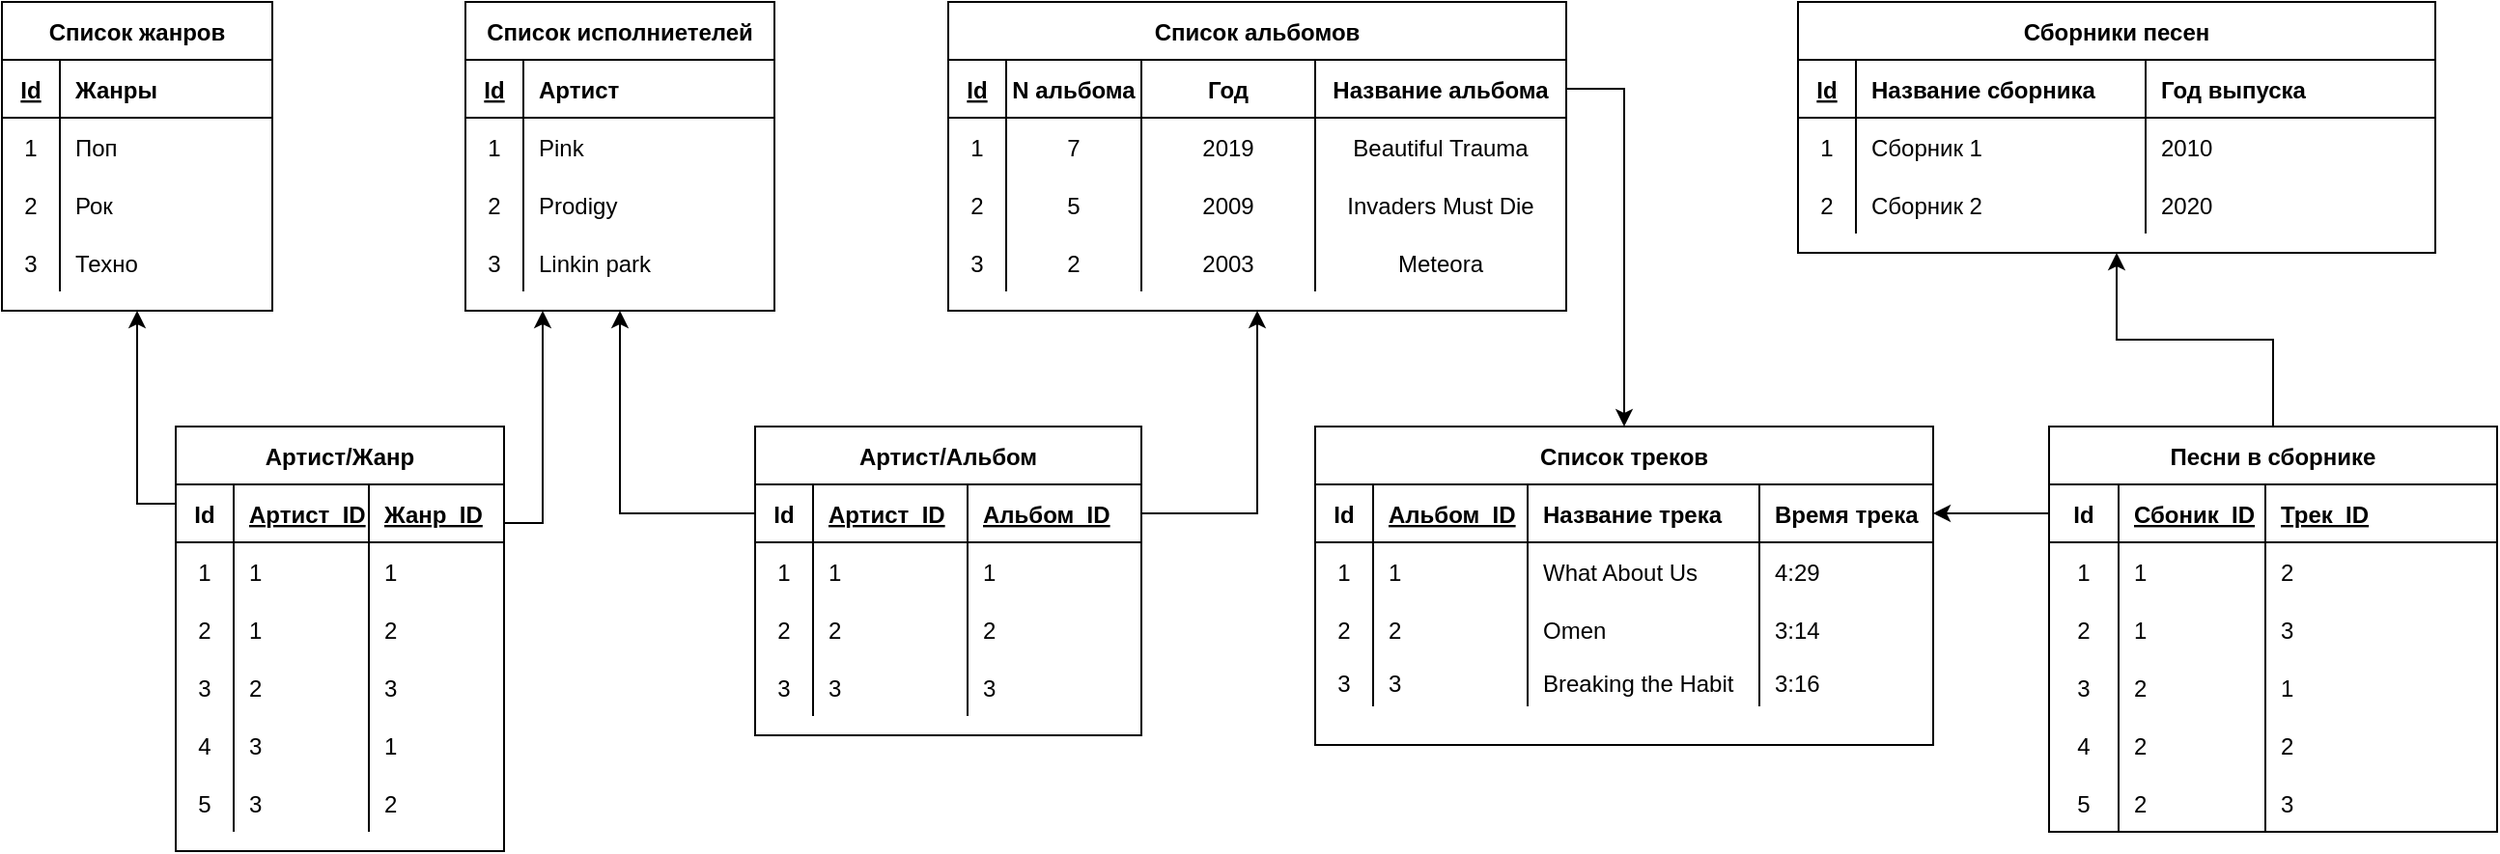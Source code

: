 <mxfile version="17.1.3" type="device"><diagram id="YyyaO67boWGrViR6FgFh" name="Page-1"><mxGraphModel dx="2249" dy="762" grid="1" gridSize="10" guides="1" tooltips="1" connect="1" arrows="1" fold="1" page="1" pageScale="1" pageWidth="827" pageHeight="1169" math="0" shadow="0"><root><mxCell id="0"/><mxCell id="1" parent="0"/><mxCell id="zmSJYrZClHFSIXrDVKil-2" value="Список исполниетелей" style="shape=table;startSize=30;container=1;collapsible=1;childLayout=tableLayout;fixedRows=1;rowLines=0;fontStyle=1;align=center;resizeLast=1;" parent="1" vertex="1"><mxGeometry x="-60" y="40" width="160" height="160" as="geometry"/></mxCell><mxCell id="zmSJYrZClHFSIXrDVKil-3" value="" style="shape=partialRectangle;collapsible=0;dropTarget=0;pointerEvents=0;fillColor=none;top=0;left=0;bottom=1;right=0;points=[[0,0.5],[1,0.5]];portConstraint=eastwest;" parent="zmSJYrZClHFSIXrDVKil-2" vertex="1"><mxGeometry y="30" width="160" height="30" as="geometry"/></mxCell><mxCell id="zmSJYrZClHFSIXrDVKil-4" value="Id" style="shape=partialRectangle;connectable=0;fillColor=none;top=0;left=0;bottom=0;right=0;fontStyle=5;overflow=hidden;" parent="zmSJYrZClHFSIXrDVKil-3" vertex="1"><mxGeometry width="30" height="30" as="geometry"><mxRectangle width="30" height="30" as="alternateBounds"/></mxGeometry></mxCell><mxCell id="zmSJYrZClHFSIXrDVKil-5" value="Артист" style="shape=partialRectangle;connectable=0;fillColor=none;top=0;left=0;bottom=0;right=0;align=left;spacingLeft=6;fontStyle=1;overflow=hidden;" parent="zmSJYrZClHFSIXrDVKil-3" vertex="1"><mxGeometry x="30" width="130" height="30" as="geometry"><mxRectangle width="130" height="30" as="alternateBounds"/></mxGeometry></mxCell><mxCell id="zmSJYrZClHFSIXrDVKil-6" value="" style="shape=partialRectangle;collapsible=0;dropTarget=0;pointerEvents=0;fillColor=none;top=0;left=0;bottom=0;right=0;points=[[0,0.5],[1,0.5]];portConstraint=eastwest;" parent="zmSJYrZClHFSIXrDVKil-2" vertex="1"><mxGeometry y="60" width="160" height="30" as="geometry"/></mxCell><mxCell id="zmSJYrZClHFSIXrDVKil-7" value="1" style="shape=partialRectangle;connectable=0;fillColor=none;top=0;left=0;bottom=0;right=0;editable=1;overflow=hidden;" parent="zmSJYrZClHFSIXrDVKil-6" vertex="1"><mxGeometry width="30" height="30" as="geometry"><mxRectangle width="30" height="30" as="alternateBounds"/></mxGeometry></mxCell><mxCell id="zmSJYrZClHFSIXrDVKil-8" value="Pink" style="shape=partialRectangle;connectable=0;fillColor=none;top=0;left=0;bottom=0;right=0;align=left;spacingLeft=6;overflow=hidden;" parent="zmSJYrZClHFSIXrDVKil-6" vertex="1"><mxGeometry x="30" width="130" height="30" as="geometry"><mxRectangle width="130" height="30" as="alternateBounds"/></mxGeometry></mxCell><mxCell id="zmSJYrZClHFSIXrDVKil-9" value="" style="shape=partialRectangle;collapsible=0;dropTarget=0;pointerEvents=0;fillColor=none;top=0;left=0;bottom=0;right=0;points=[[0,0.5],[1,0.5]];portConstraint=eastwest;" parent="zmSJYrZClHFSIXrDVKil-2" vertex="1"><mxGeometry y="90" width="160" height="30" as="geometry"/></mxCell><mxCell id="zmSJYrZClHFSIXrDVKil-10" value="2" style="shape=partialRectangle;connectable=0;fillColor=none;top=0;left=0;bottom=0;right=0;editable=1;overflow=hidden;" parent="zmSJYrZClHFSIXrDVKil-9" vertex="1"><mxGeometry width="30" height="30" as="geometry"><mxRectangle width="30" height="30" as="alternateBounds"/></mxGeometry></mxCell><mxCell id="zmSJYrZClHFSIXrDVKil-11" value="Prodigy" style="shape=partialRectangle;connectable=0;fillColor=none;top=0;left=0;bottom=0;right=0;align=left;spacingLeft=6;overflow=hidden;" parent="zmSJYrZClHFSIXrDVKil-9" vertex="1"><mxGeometry x="30" width="130" height="30" as="geometry"><mxRectangle width="130" height="30" as="alternateBounds"/></mxGeometry></mxCell><mxCell id="zmSJYrZClHFSIXrDVKil-12" value="" style="shape=partialRectangle;collapsible=0;dropTarget=0;pointerEvents=0;fillColor=none;top=0;left=0;bottom=0;right=0;points=[[0,0.5],[1,0.5]];portConstraint=eastwest;" parent="zmSJYrZClHFSIXrDVKil-2" vertex="1"><mxGeometry y="120" width="160" height="30" as="geometry"/></mxCell><mxCell id="zmSJYrZClHFSIXrDVKil-13" value="3" style="shape=partialRectangle;connectable=0;fillColor=none;top=0;left=0;bottom=0;right=0;editable=1;overflow=hidden;" parent="zmSJYrZClHFSIXrDVKil-12" vertex="1"><mxGeometry width="30" height="30" as="geometry"><mxRectangle width="30" height="30" as="alternateBounds"/></mxGeometry></mxCell><mxCell id="zmSJYrZClHFSIXrDVKil-14" value="Linkin park" style="shape=partialRectangle;connectable=0;fillColor=none;top=0;left=0;bottom=0;right=0;align=left;spacingLeft=6;overflow=hidden;" parent="zmSJYrZClHFSIXrDVKil-12" vertex="1"><mxGeometry x="30" width="130" height="30" as="geometry"><mxRectangle width="130" height="30" as="alternateBounds"/></mxGeometry></mxCell><mxCell id="zmSJYrZClHFSIXrDVKil-28" value="Список треков" style="shape=table;startSize=30;container=1;collapsible=1;childLayout=tableLayout;fixedRows=1;rowLines=0;fontStyle=1;align=center;resizeLast=1;" parent="1" vertex="1"><mxGeometry x="380" y="260" width="320" height="165" as="geometry"/></mxCell><mxCell id="zmSJYrZClHFSIXrDVKil-29" value="" style="shape=partialRectangle;collapsible=0;dropTarget=0;pointerEvents=0;fillColor=none;top=0;left=0;bottom=1;right=0;points=[[0,0.5],[1,0.5]];portConstraint=eastwest;" parent="zmSJYrZClHFSIXrDVKil-28" vertex="1"><mxGeometry y="30" width="320" height="30" as="geometry"/></mxCell><mxCell id="zmSJYrZClHFSIXrDVKil-127" value="Id" style="shape=partialRectangle;connectable=0;fillColor=none;top=0;left=0;bottom=0;right=0;fontStyle=1;overflow=hidden;" parent="zmSJYrZClHFSIXrDVKil-29" vertex="1"><mxGeometry width="30" height="30" as="geometry"><mxRectangle width="30" height="30" as="alternateBounds"/></mxGeometry></mxCell><mxCell id="lrT3aij4zzGAtC79hSY--106" value="Альбом_ID" style="shape=partialRectangle;connectable=0;fillColor=none;top=0;left=0;bottom=0;right=0;align=left;spacingLeft=6;fontStyle=5;overflow=hidden;" vertex="1" parent="zmSJYrZClHFSIXrDVKil-29"><mxGeometry x="30" width="80" height="30" as="geometry"><mxRectangle width="80" height="30" as="alternateBounds"/></mxGeometry></mxCell><mxCell id="zmSJYrZClHFSIXrDVKil-31" value="Название трека" style="shape=partialRectangle;connectable=0;fillColor=none;top=0;left=0;bottom=0;right=0;align=left;spacingLeft=6;fontStyle=1;overflow=hidden;" parent="zmSJYrZClHFSIXrDVKil-29" vertex="1"><mxGeometry x="110" width="120" height="30" as="geometry"><mxRectangle width="120" height="30" as="alternateBounds"/></mxGeometry></mxCell><mxCell id="zmSJYrZClHFSIXrDVKil-110" value="Время трека" style="shape=partialRectangle;connectable=0;fillColor=none;top=0;left=0;bottom=0;right=0;align=left;spacingLeft=6;fontStyle=1;overflow=hidden;" parent="zmSJYrZClHFSIXrDVKil-29" vertex="1"><mxGeometry x="230" width="90" height="30" as="geometry"><mxRectangle width="90" height="30" as="alternateBounds"/></mxGeometry></mxCell><mxCell id="zmSJYrZClHFSIXrDVKil-32" value="" style="shape=partialRectangle;collapsible=0;dropTarget=0;pointerEvents=0;fillColor=none;top=0;left=0;bottom=0;right=0;points=[[0,0.5],[1,0.5]];portConstraint=eastwest;" parent="zmSJYrZClHFSIXrDVKil-28" vertex="1"><mxGeometry y="60" width="320" height="30" as="geometry"/></mxCell><mxCell id="zmSJYrZClHFSIXrDVKil-128" value="1" style="shape=partialRectangle;connectable=0;fillColor=none;top=0;left=0;bottom=0;right=0;editable=1;overflow=hidden;" parent="zmSJYrZClHFSIXrDVKil-32" vertex="1"><mxGeometry width="30" height="30" as="geometry"><mxRectangle width="30" height="30" as="alternateBounds"/></mxGeometry></mxCell><mxCell id="lrT3aij4zzGAtC79hSY--107" value="1" style="shape=partialRectangle;connectable=0;fillColor=none;top=0;left=0;bottom=0;right=0;align=left;spacingLeft=6;overflow=hidden;" vertex="1" parent="zmSJYrZClHFSIXrDVKil-32"><mxGeometry x="30" width="80" height="30" as="geometry"><mxRectangle width="80" height="30" as="alternateBounds"/></mxGeometry></mxCell><mxCell id="zmSJYrZClHFSIXrDVKil-34" value="What About Us" style="shape=partialRectangle;connectable=0;fillColor=none;top=0;left=0;bottom=0;right=0;align=left;spacingLeft=6;overflow=hidden;" parent="zmSJYrZClHFSIXrDVKil-32" vertex="1"><mxGeometry x="110" width="120" height="30" as="geometry"><mxRectangle width="120" height="30" as="alternateBounds"/></mxGeometry></mxCell><mxCell id="zmSJYrZClHFSIXrDVKil-111" value="4:29" style="shape=partialRectangle;connectable=0;fillColor=none;top=0;left=0;bottom=0;right=0;align=left;spacingLeft=6;overflow=hidden;" parent="zmSJYrZClHFSIXrDVKil-32" vertex="1"><mxGeometry x="230" width="90" height="30" as="geometry"><mxRectangle width="90" height="30" as="alternateBounds"/></mxGeometry></mxCell><mxCell id="zmSJYrZClHFSIXrDVKil-35" value="" style="shape=partialRectangle;collapsible=0;dropTarget=0;pointerEvents=0;fillColor=none;top=0;left=0;bottom=0;right=0;points=[[0,0.5],[1,0.5]];portConstraint=eastwest;" parent="zmSJYrZClHFSIXrDVKil-28" vertex="1"><mxGeometry y="90" width="320" height="30" as="geometry"/></mxCell><mxCell id="zmSJYrZClHFSIXrDVKil-129" value="2" style="shape=partialRectangle;connectable=0;fillColor=none;top=0;left=0;bottom=0;right=0;editable=1;overflow=hidden;" parent="zmSJYrZClHFSIXrDVKil-35" vertex="1"><mxGeometry width="30" height="30" as="geometry"><mxRectangle width="30" height="30" as="alternateBounds"/></mxGeometry></mxCell><mxCell id="lrT3aij4zzGAtC79hSY--108" value="2" style="shape=partialRectangle;connectable=0;fillColor=none;top=0;left=0;bottom=0;right=0;align=left;spacingLeft=6;overflow=hidden;" vertex="1" parent="zmSJYrZClHFSIXrDVKil-35"><mxGeometry x="30" width="80" height="30" as="geometry"><mxRectangle width="80" height="30" as="alternateBounds"/></mxGeometry></mxCell><mxCell id="zmSJYrZClHFSIXrDVKil-37" value="Omen" style="shape=partialRectangle;connectable=0;fillColor=none;top=0;left=0;bottom=0;right=0;align=left;spacingLeft=6;overflow=hidden;" parent="zmSJYrZClHFSIXrDVKil-35" vertex="1"><mxGeometry x="110" width="120" height="30" as="geometry"><mxRectangle width="120" height="30" as="alternateBounds"/></mxGeometry></mxCell><mxCell id="zmSJYrZClHFSIXrDVKil-112" value="3:14" style="shape=partialRectangle;connectable=0;fillColor=none;top=0;left=0;bottom=0;right=0;align=left;spacingLeft=6;overflow=hidden;" parent="zmSJYrZClHFSIXrDVKil-35" vertex="1"><mxGeometry x="230" width="90" height="30" as="geometry"><mxRectangle width="90" height="30" as="alternateBounds"/></mxGeometry></mxCell><mxCell id="zmSJYrZClHFSIXrDVKil-38" value="" style="shape=partialRectangle;collapsible=0;dropTarget=0;pointerEvents=0;fillColor=none;top=0;left=0;bottom=0;right=0;points=[[0,0.5],[1,0.5]];portConstraint=eastwest;" parent="zmSJYrZClHFSIXrDVKil-28" vertex="1"><mxGeometry y="120" width="320" height="25" as="geometry"/></mxCell><mxCell id="zmSJYrZClHFSIXrDVKil-130" value="3" style="shape=partialRectangle;connectable=0;fillColor=none;top=0;left=0;bottom=0;right=0;editable=1;overflow=hidden;" parent="zmSJYrZClHFSIXrDVKil-38" vertex="1"><mxGeometry width="30" height="25" as="geometry"><mxRectangle width="30" height="25" as="alternateBounds"/></mxGeometry></mxCell><mxCell id="lrT3aij4zzGAtC79hSY--109" value="3" style="shape=partialRectangle;connectable=0;fillColor=none;top=0;left=0;bottom=0;right=0;align=left;spacingLeft=6;overflow=hidden;" vertex="1" parent="zmSJYrZClHFSIXrDVKil-38"><mxGeometry x="30" width="80" height="25" as="geometry"><mxRectangle width="80" height="25" as="alternateBounds"/></mxGeometry></mxCell><mxCell id="zmSJYrZClHFSIXrDVKil-40" value="Breaking the Habit" style="shape=partialRectangle;connectable=0;fillColor=none;top=0;left=0;bottom=0;right=0;align=left;spacingLeft=6;overflow=hidden;" parent="zmSJYrZClHFSIXrDVKil-38" vertex="1"><mxGeometry x="110" width="120" height="25" as="geometry"><mxRectangle width="120" height="25" as="alternateBounds"/></mxGeometry></mxCell><mxCell id="zmSJYrZClHFSIXrDVKil-113" value="3:16" style="shape=partialRectangle;connectable=0;fillColor=none;top=0;left=0;bottom=0;right=0;align=left;spacingLeft=6;overflow=hidden;" parent="zmSJYrZClHFSIXrDVKil-38" vertex="1"><mxGeometry x="230" width="90" height="25" as="geometry"><mxRectangle width="90" height="25" as="alternateBounds"/></mxGeometry></mxCell><mxCell id="zmSJYrZClHFSIXrDVKil-71" value="Список альбомов" style="shape=table;startSize=30;container=1;collapsible=1;childLayout=tableLayout;fixedRows=1;rowLines=0;fontStyle=1;align=center;resizeLast=1;gradientColor=#ffffff;swimlaneFillColor=none;" parent="1" vertex="1"><mxGeometry x="190" y="40" width="320" height="160" as="geometry"/></mxCell><mxCell id="zmSJYrZClHFSIXrDVKil-94" style="shape=partialRectangle;collapsible=0;dropTarget=0;pointerEvents=0;fillColor=none;top=0;left=0;bottom=1;right=0;points=[[0,0.5],[1,0.5]];portConstraint=eastwest;" parent="zmSJYrZClHFSIXrDVKil-71" vertex="1"><mxGeometry y="30" width="320" height="30" as="geometry"/></mxCell><mxCell id="zmSJYrZClHFSIXrDVKil-131" value="Id" style="shape=partialRectangle;connectable=0;fillColor=none;top=0;left=0;bottom=0;right=0;fontStyle=5;overflow=hidden;" parent="zmSJYrZClHFSIXrDVKil-94" vertex="1"><mxGeometry width="30" height="30" as="geometry"><mxRectangle width="30" height="30" as="alternateBounds"/></mxGeometry></mxCell><mxCell id="zmSJYrZClHFSIXrDVKil-96" value="N альбома" style="shape=partialRectangle;connectable=0;fillColor=none;top=0;left=0;bottom=0;right=0;fontStyle=1;overflow=hidden;" parent="zmSJYrZClHFSIXrDVKil-94" vertex="1"><mxGeometry x="30" width="70" height="30" as="geometry"><mxRectangle width="70" height="30" as="alternateBounds"/></mxGeometry></mxCell><mxCell id="zmSJYrZClHFSIXrDVKil-97" value="Год" style="shape=partialRectangle;connectable=0;fillColor=none;top=0;left=0;bottom=0;right=0;fontStyle=1;overflow=hidden;" parent="zmSJYrZClHFSIXrDVKil-94" vertex="1"><mxGeometry x="100" width="90" height="30" as="geometry"><mxRectangle width="90" height="30" as="alternateBounds"/></mxGeometry></mxCell><mxCell id="zmSJYrZClHFSIXrDVKil-114" value="Название альбома" style="shape=partialRectangle;connectable=0;fillColor=none;top=0;left=0;bottom=0;right=0;fontStyle=1;overflow=hidden;" parent="zmSJYrZClHFSIXrDVKil-94" vertex="1"><mxGeometry x="190" width="130" height="30" as="geometry"><mxRectangle width="130" height="30" as="alternateBounds"/></mxGeometry></mxCell><mxCell id="zmSJYrZClHFSIXrDVKil-75" value="" style="shape=partialRectangle;collapsible=0;dropTarget=0;pointerEvents=0;fillColor=none;top=0;left=0;bottom=0;right=0;points=[[0,0.5],[1,0.5]];portConstraint=eastwest;" parent="zmSJYrZClHFSIXrDVKil-71" vertex="1"><mxGeometry y="60" width="320" height="30" as="geometry"/></mxCell><mxCell id="zmSJYrZClHFSIXrDVKil-132" value="1" style="shape=partialRectangle;connectable=0;fillColor=none;top=0;left=0;bottom=0;right=0;editable=1;overflow=hidden;" parent="zmSJYrZClHFSIXrDVKil-75" vertex="1"><mxGeometry width="30" height="30" as="geometry"><mxRectangle width="30" height="30" as="alternateBounds"/></mxGeometry></mxCell><mxCell id="zmSJYrZClHFSIXrDVKil-89" value="7" style="shape=partialRectangle;connectable=0;fillColor=none;top=0;left=0;bottom=0;right=0;editable=1;overflow=hidden;" parent="zmSJYrZClHFSIXrDVKil-75" vertex="1"><mxGeometry x="30" width="70" height="30" as="geometry"><mxRectangle width="70" height="30" as="alternateBounds"/></mxGeometry></mxCell><mxCell id="zmSJYrZClHFSIXrDVKil-92" value="2019" style="shape=partialRectangle;connectable=0;fillColor=none;top=0;left=0;bottom=0;right=0;editable=1;overflow=hidden;" parent="zmSJYrZClHFSIXrDVKil-75" vertex="1"><mxGeometry x="100" width="90" height="30" as="geometry"><mxRectangle width="90" height="30" as="alternateBounds"/></mxGeometry></mxCell><mxCell id="zmSJYrZClHFSIXrDVKil-115" value="Beautiful Trauma" style="shape=partialRectangle;connectable=0;fillColor=none;top=0;left=0;bottom=0;right=0;editable=1;overflow=hidden;" parent="zmSJYrZClHFSIXrDVKil-75" vertex="1"><mxGeometry x="190" width="130" height="30" as="geometry"><mxRectangle width="130" height="30" as="alternateBounds"/></mxGeometry></mxCell><mxCell id="zmSJYrZClHFSIXrDVKil-102" style="shape=partialRectangle;collapsible=0;dropTarget=0;pointerEvents=0;fillColor=none;top=0;left=0;bottom=0;right=0;points=[[0,0.5],[1,0.5]];portConstraint=eastwest;" parent="zmSJYrZClHFSIXrDVKil-71" vertex="1"><mxGeometry y="90" width="320" height="30" as="geometry"/></mxCell><mxCell id="zmSJYrZClHFSIXrDVKil-133" value="2" style="shape=partialRectangle;connectable=0;fillColor=none;top=0;left=0;bottom=0;right=0;editable=1;overflow=hidden;" parent="zmSJYrZClHFSIXrDVKil-102" vertex="1"><mxGeometry width="30" height="30" as="geometry"><mxRectangle width="30" height="30" as="alternateBounds"/></mxGeometry></mxCell><mxCell id="zmSJYrZClHFSIXrDVKil-104" value="5" style="shape=partialRectangle;connectable=0;fillColor=none;top=0;left=0;bottom=0;right=0;editable=1;overflow=hidden;" parent="zmSJYrZClHFSIXrDVKil-102" vertex="1"><mxGeometry x="30" width="70" height="30" as="geometry"><mxRectangle width="70" height="30" as="alternateBounds"/></mxGeometry></mxCell><mxCell id="zmSJYrZClHFSIXrDVKil-105" value="2009" style="shape=partialRectangle;connectable=0;fillColor=none;top=0;left=0;bottom=0;right=0;editable=1;overflow=hidden;" parent="zmSJYrZClHFSIXrDVKil-102" vertex="1"><mxGeometry x="100" width="90" height="30" as="geometry"><mxRectangle width="90" height="30" as="alternateBounds"/></mxGeometry></mxCell><mxCell id="zmSJYrZClHFSIXrDVKil-116" value="Invaders Must Die" style="shape=partialRectangle;connectable=0;fillColor=none;top=0;left=0;bottom=0;right=0;editable=1;overflow=hidden;" parent="zmSJYrZClHFSIXrDVKil-102" vertex="1"><mxGeometry x="190" width="130" height="30" as="geometry"><mxRectangle width="130" height="30" as="alternateBounds"/></mxGeometry></mxCell><mxCell id="zmSJYrZClHFSIXrDVKil-141" style="shape=partialRectangle;collapsible=0;dropTarget=0;pointerEvents=0;fillColor=none;top=0;left=0;bottom=0;right=0;points=[[0,0.5],[1,0.5]];portConstraint=eastwest;" parent="zmSJYrZClHFSIXrDVKil-71" vertex="1"><mxGeometry y="120" width="320" height="30" as="geometry"/></mxCell><mxCell id="zmSJYrZClHFSIXrDVKil-142" value="3" style="shape=partialRectangle;connectable=0;fillColor=none;top=0;left=0;bottom=0;right=0;editable=1;overflow=hidden;" parent="zmSJYrZClHFSIXrDVKil-141" vertex="1"><mxGeometry width="30" height="30" as="geometry"><mxRectangle width="30" height="30" as="alternateBounds"/></mxGeometry></mxCell><mxCell id="zmSJYrZClHFSIXrDVKil-144" value="2" style="shape=partialRectangle;connectable=0;fillColor=none;top=0;left=0;bottom=0;right=0;editable=1;overflow=hidden;" parent="zmSJYrZClHFSIXrDVKil-141" vertex="1"><mxGeometry x="30" width="70" height="30" as="geometry"><mxRectangle width="70" height="30" as="alternateBounds"/></mxGeometry></mxCell><mxCell id="zmSJYrZClHFSIXrDVKil-145" value="2003" style="shape=partialRectangle;connectable=0;fillColor=none;top=0;left=0;bottom=0;right=0;editable=1;overflow=hidden;" parent="zmSJYrZClHFSIXrDVKil-141" vertex="1"><mxGeometry x="100" width="90" height="30" as="geometry"><mxRectangle width="90" height="30" as="alternateBounds"/></mxGeometry></mxCell><mxCell id="zmSJYrZClHFSIXrDVKil-146" value="Meteora" style="shape=partialRectangle;connectable=0;fillColor=none;top=0;left=0;bottom=0;right=0;editable=1;overflow=hidden;" parent="zmSJYrZClHFSIXrDVKil-141" vertex="1"><mxGeometry x="190" width="130" height="30" as="geometry"><mxRectangle width="130" height="30" as="alternateBounds"/></mxGeometry></mxCell><mxCell id="lrT3aij4zzGAtC79hSY--122" style="edgeStyle=orthogonalEdgeStyle;rounded=0;orthogonalLoop=1;jettySize=auto;html=1;exitX=0.5;exitY=0;exitDx=0;exitDy=0;entryX=0.5;entryY=1;entryDx=0;entryDy=0;fontFamily=Helvetica;fontSize=12;fontColor=default;startSize=30;" edge="1" parent="1" source="CzT0tW-IMqAMXceXMflp-2" target="CzT0tW-IMqAMXceXMflp-105"><mxGeometry relative="1" as="geometry"/></mxCell><mxCell id="CzT0tW-IMqAMXceXMflp-2" value="Песни в сборнике" style="shape=table;startSize=30;container=1;collapsible=1;childLayout=tableLayout;fixedRows=1;rowLines=0;fontStyle=1;align=center;resizeLast=1;gradientColor=#ffffff;swimlaneFillColor=default;" parent="1" vertex="1"><mxGeometry x="760" y="260" width="232" height="210" as="geometry"/></mxCell><mxCell id="CzT0tW-IMqAMXceXMflp-3" value="" style="shape=partialRectangle;collapsible=0;dropTarget=0;pointerEvents=0;fillColor=none;top=0;left=0;bottom=1;right=0;points=[[0,0.5],[1,0.5]];portConstraint=eastwest;" parent="CzT0tW-IMqAMXceXMflp-2" vertex="1"><mxGeometry y="30" width="232" height="30" as="geometry"/></mxCell><mxCell id="CzT0tW-IMqAMXceXMflp-95" value="Id" style="shape=partialRectangle;connectable=0;fillColor=none;top=0;left=0;bottom=0;right=0;fontStyle=1;overflow=hidden;" parent="CzT0tW-IMqAMXceXMflp-3" vertex="1"><mxGeometry width="36" height="30" as="geometry"><mxRectangle width="36" height="30" as="alternateBounds"/></mxGeometry></mxCell><mxCell id="CzT0tW-IMqAMXceXMflp-5" value="Сбоник_ID" style="shape=partialRectangle;connectable=0;fillColor=none;top=0;left=0;bottom=0;right=0;align=left;spacingLeft=6;fontStyle=5;overflow=hidden;" parent="CzT0tW-IMqAMXceXMflp-3" vertex="1"><mxGeometry x="36" width="76" height="30" as="geometry"><mxRectangle width="76" height="30" as="alternateBounds"/></mxGeometry></mxCell><mxCell id="CzT0tW-IMqAMXceXMflp-46" value="Трек_ID" style="shape=partialRectangle;connectable=0;fillColor=none;top=0;left=0;bottom=0;right=0;align=left;spacingLeft=6;fontStyle=5;overflow=hidden;" parent="CzT0tW-IMqAMXceXMflp-3" vertex="1"><mxGeometry x="112" width="120" height="30" as="geometry"><mxRectangle width="120" height="30" as="alternateBounds"/></mxGeometry></mxCell><mxCell id="CzT0tW-IMqAMXceXMflp-6" value="" style="shape=partialRectangle;collapsible=0;dropTarget=0;pointerEvents=0;fillColor=none;top=0;left=0;bottom=0;right=0;points=[[0,0.5],[1,0.5]];portConstraint=eastwest;" parent="CzT0tW-IMqAMXceXMflp-2" vertex="1"><mxGeometry y="60" width="232" height="30" as="geometry"/></mxCell><mxCell id="CzT0tW-IMqAMXceXMflp-96" value="1" style="shape=partialRectangle;connectable=0;fillColor=none;top=0;left=0;bottom=0;right=0;editable=1;overflow=hidden;" parent="CzT0tW-IMqAMXceXMflp-6" vertex="1"><mxGeometry width="36" height="30" as="geometry"><mxRectangle width="36" height="30" as="alternateBounds"/></mxGeometry></mxCell><mxCell id="CzT0tW-IMqAMXceXMflp-8" value="1" style="shape=partialRectangle;connectable=0;fillColor=none;top=0;left=0;bottom=0;right=0;align=left;spacingLeft=6;overflow=hidden;" parent="CzT0tW-IMqAMXceXMflp-6" vertex="1"><mxGeometry x="36" width="76" height="30" as="geometry"><mxRectangle width="76" height="30" as="alternateBounds"/></mxGeometry></mxCell><mxCell id="CzT0tW-IMqAMXceXMflp-47" value="2" style="shape=partialRectangle;connectable=0;fillColor=none;top=0;left=0;bottom=0;right=0;align=left;spacingLeft=6;overflow=hidden;" parent="CzT0tW-IMqAMXceXMflp-6" vertex="1"><mxGeometry x="112" width="120" height="30" as="geometry"><mxRectangle width="120" height="30" as="alternateBounds"/></mxGeometry></mxCell><mxCell id="CzT0tW-IMqAMXceXMflp-61" style="shape=partialRectangle;collapsible=0;dropTarget=0;pointerEvents=0;fillColor=none;top=0;left=0;bottom=0;right=0;points=[[0,0.5],[1,0.5]];portConstraint=eastwest;" parent="CzT0tW-IMqAMXceXMflp-2" vertex="1"><mxGeometry y="90" width="232" height="30" as="geometry"/></mxCell><mxCell id="CzT0tW-IMqAMXceXMflp-97" value="2" style="shape=partialRectangle;connectable=0;fillColor=none;top=0;left=0;bottom=0;right=0;editable=1;overflow=hidden;" parent="CzT0tW-IMqAMXceXMflp-61" vertex="1"><mxGeometry width="36" height="30" as="geometry"><mxRectangle width="36" height="30" as="alternateBounds"/></mxGeometry></mxCell><mxCell id="CzT0tW-IMqAMXceXMflp-63" value="1" style="shape=partialRectangle;connectable=0;fillColor=none;top=0;left=0;bottom=0;right=0;align=left;spacingLeft=6;overflow=hidden;" parent="CzT0tW-IMqAMXceXMflp-61" vertex="1"><mxGeometry x="36" width="76" height="30" as="geometry"><mxRectangle width="76" height="30" as="alternateBounds"/></mxGeometry></mxCell><mxCell id="CzT0tW-IMqAMXceXMflp-66" value="3" style="shape=partialRectangle;connectable=0;fillColor=none;top=0;left=0;bottom=0;right=0;align=left;spacingLeft=6;overflow=hidden;" parent="CzT0tW-IMqAMXceXMflp-61" vertex="1"><mxGeometry x="112" width="120" height="30" as="geometry"><mxRectangle width="120" height="30" as="alternateBounds"/></mxGeometry></mxCell><mxCell id="CzT0tW-IMqAMXceXMflp-18" value="" style="shape=partialRectangle;collapsible=0;dropTarget=0;pointerEvents=0;fillColor=none;top=0;left=0;bottom=0;right=0;points=[[0,0.5],[1,0.5]];portConstraint=eastwest;" parent="CzT0tW-IMqAMXceXMflp-2" vertex="1"><mxGeometry y="120" width="232" height="30" as="geometry"/></mxCell><mxCell id="CzT0tW-IMqAMXceXMflp-98" value="3" style="shape=partialRectangle;connectable=0;fillColor=none;top=0;left=0;bottom=0;right=0;editable=1;overflow=hidden;" parent="CzT0tW-IMqAMXceXMflp-18" vertex="1"><mxGeometry width="36" height="30" as="geometry"><mxRectangle width="36" height="30" as="alternateBounds"/></mxGeometry></mxCell><mxCell id="CzT0tW-IMqAMXceXMflp-20" value="2" style="shape=partialRectangle;connectable=0;fillColor=none;top=0;left=0;bottom=0;right=0;align=left;spacingLeft=6;overflow=hidden;" parent="CzT0tW-IMqAMXceXMflp-18" vertex="1"><mxGeometry x="36" width="76" height="30" as="geometry"><mxRectangle width="76" height="30" as="alternateBounds"/></mxGeometry></mxCell><mxCell id="CzT0tW-IMqAMXceXMflp-48" value="1" style="shape=partialRectangle;connectable=0;fillColor=none;top=0;left=0;bottom=0;right=0;align=left;spacingLeft=6;overflow=hidden;" parent="CzT0tW-IMqAMXceXMflp-18" vertex="1"><mxGeometry x="112" width="120" height="30" as="geometry"><mxRectangle width="120" height="30" as="alternateBounds"/></mxGeometry></mxCell><mxCell id="CzT0tW-IMqAMXceXMflp-73" style="shape=partialRectangle;collapsible=0;dropTarget=0;pointerEvents=0;fillColor=none;top=0;left=0;bottom=0;right=0;points=[[0,0.5],[1,0.5]];portConstraint=eastwest;" parent="CzT0tW-IMqAMXceXMflp-2" vertex="1"><mxGeometry y="150" width="232" height="30" as="geometry"/></mxCell><mxCell id="CzT0tW-IMqAMXceXMflp-99" value="4" style="shape=partialRectangle;connectable=0;fillColor=none;top=0;left=0;bottom=0;right=0;editable=1;overflow=hidden;" parent="CzT0tW-IMqAMXceXMflp-73" vertex="1"><mxGeometry width="36" height="30" as="geometry"><mxRectangle width="36" height="30" as="alternateBounds"/></mxGeometry></mxCell><mxCell id="CzT0tW-IMqAMXceXMflp-75" value="2" style="shape=partialRectangle;connectable=0;fillColor=none;top=0;left=0;bottom=0;right=0;align=left;spacingLeft=6;overflow=hidden;" parent="CzT0tW-IMqAMXceXMflp-73" vertex="1"><mxGeometry x="36" width="76" height="30" as="geometry"><mxRectangle width="76" height="30" as="alternateBounds"/></mxGeometry></mxCell><mxCell id="CzT0tW-IMqAMXceXMflp-78" value="2" style="shape=partialRectangle;connectable=0;fillColor=none;top=0;left=0;bottom=0;right=0;align=left;spacingLeft=6;overflow=hidden;" parent="CzT0tW-IMqAMXceXMflp-73" vertex="1"><mxGeometry x="112" width="120" height="30" as="geometry"><mxRectangle width="120" height="30" as="alternateBounds"/></mxGeometry></mxCell><mxCell id="CzT0tW-IMqAMXceXMflp-85" style="shape=partialRectangle;collapsible=0;dropTarget=0;pointerEvents=0;fillColor=none;top=0;left=0;bottom=0;right=0;points=[[0,0.5],[1,0.5]];portConstraint=eastwest;" parent="CzT0tW-IMqAMXceXMflp-2" vertex="1"><mxGeometry y="180" width="232" height="30" as="geometry"/></mxCell><mxCell id="CzT0tW-IMqAMXceXMflp-100" value="5" style="shape=partialRectangle;connectable=0;fillColor=none;top=0;left=0;bottom=0;right=0;editable=1;overflow=hidden;" parent="CzT0tW-IMqAMXceXMflp-85" vertex="1"><mxGeometry width="36" height="30" as="geometry"><mxRectangle width="36" height="30" as="alternateBounds"/></mxGeometry></mxCell><mxCell id="CzT0tW-IMqAMXceXMflp-87" value="2" style="shape=partialRectangle;connectable=0;fillColor=none;top=0;left=0;bottom=0;right=0;align=left;spacingLeft=6;overflow=hidden;" parent="CzT0tW-IMqAMXceXMflp-85" vertex="1"><mxGeometry x="36" width="76" height="30" as="geometry"><mxRectangle width="76" height="30" as="alternateBounds"/></mxGeometry></mxCell><mxCell id="CzT0tW-IMqAMXceXMflp-90" value="3" style="shape=partialRectangle;connectable=0;fillColor=none;top=0;left=0;bottom=0;right=0;align=left;spacingLeft=6;overflow=hidden;" parent="CzT0tW-IMqAMXceXMflp-85" vertex="1"><mxGeometry x="112" width="120" height="30" as="geometry"><mxRectangle width="120" height="30" as="alternateBounds"/></mxGeometry></mxCell><mxCell id="CzT0tW-IMqAMXceXMflp-105" value="Сборники песен" style="shape=table;startSize=30;container=1;collapsible=1;childLayout=tableLayout;fixedRows=1;rowLines=0;fontStyle=1;align=center;resizeLast=1;gradientColor=#ffffff;" parent="1" vertex="1"><mxGeometry x="630" y="40" width="330" height="130" as="geometry"/></mxCell><mxCell id="CzT0tW-IMqAMXceXMflp-106" value="" style="shape=partialRectangle;collapsible=0;dropTarget=0;pointerEvents=0;fillColor=none;top=0;left=0;bottom=1;right=0;points=[[0,0.5],[1,0.5]];portConstraint=eastwest;" parent="CzT0tW-IMqAMXceXMflp-105" vertex="1"><mxGeometry y="30" width="330" height="30" as="geometry"/></mxCell><mxCell id="CzT0tW-IMqAMXceXMflp-107" value="Id" style="shape=partialRectangle;connectable=0;fillColor=none;top=0;left=0;bottom=0;right=0;fontStyle=5;overflow=hidden;" parent="CzT0tW-IMqAMXceXMflp-106" vertex="1"><mxGeometry width="30" height="30" as="geometry"><mxRectangle width="30" height="30" as="alternateBounds"/></mxGeometry></mxCell><mxCell id="CzT0tW-IMqAMXceXMflp-108" value="Название сборника" style="shape=partialRectangle;connectable=0;fillColor=none;top=0;left=0;bottom=0;right=0;align=left;spacingLeft=6;fontStyle=1;overflow=hidden;" parent="CzT0tW-IMqAMXceXMflp-106" vertex="1"><mxGeometry x="30" width="150" height="30" as="geometry"><mxRectangle width="150" height="30" as="alternateBounds"/></mxGeometry></mxCell><mxCell id="CzT0tW-IMqAMXceXMflp-118" value="Год выпуска" style="shape=partialRectangle;connectable=0;fillColor=none;top=0;left=0;bottom=0;right=0;align=left;spacingLeft=6;fontStyle=1;overflow=hidden;" parent="CzT0tW-IMqAMXceXMflp-106" vertex="1"><mxGeometry x="180" width="150" height="30" as="geometry"><mxRectangle width="150" height="30" as="alternateBounds"/></mxGeometry></mxCell><mxCell id="CzT0tW-IMqAMXceXMflp-109" value="" style="shape=partialRectangle;collapsible=0;dropTarget=0;pointerEvents=0;fillColor=none;top=0;left=0;bottom=0;right=0;points=[[0,0.5],[1,0.5]];portConstraint=eastwest;" parent="CzT0tW-IMqAMXceXMflp-105" vertex="1"><mxGeometry y="60" width="330" height="30" as="geometry"/></mxCell><mxCell id="CzT0tW-IMqAMXceXMflp-110" value="1" style="shape=partialRectangle;connectable=0;fillColor=none;top=0;left=0;bottom=0;right=0;editable=1;overflow=hidden;" parent="CzT0tW-IMqAMXceXMflp-109" vertex="1"><mxGeometry width="30" height="30" as="geometry"><mxRectangle width="30" height="30" as="alternateBounds"/></mxGeometry></mxCell><mxCell id="CzT0tW-IMqAMXceXMflp-111" value="Сборник 1" style="shape=partialRectangle;connectable=0;fillColor=none;top=0;left=0;bottom=0;right=0;align=left;spacingLeft=6;overflow=hidden;" parent="CzT0tW-IMqAMXceXMflp-109" vertex="1"><mxGeometry x="30" width="150" height="30" as="geometry"><mxRectangle width="150" height="30" as="alternateBounds"/></mxGeometry></mxCell><mxCell id="CzT0tW-IMqAMXceXMflp-119" value="2010" style="shape=partialRectangle;connectable=0;fillColor=none;top=0;left=0;bottom=0;right=0;align=left;spacingLeft=6;overflow=hidden;" parent="CzT0tW-IMqAMXceXMflp-109" vertex="1"><mxGeometry x="180" width="150" height="30" as="geometry"><mxRectangle width="150" height="30" as="alternateBounds"/></mxGeometry></mxCell><mxCell id="CzT0tW-IMqAMXceXMflp-112" value="" style="shape=partialRectangle;collapsible=0;dropTarget=0;pointerEvents=0;fillColor=none;top=0;left=0;bottom=0;right=0;points=[[0,0.5],[1,0.5]];portConstraint=eastwest;" parent="CzT0tW-IMqAMXceXMflp-105" vertex="1"><mxGeometry y="90" width="330" height="30" as="geometry"/></mxCell><mxCell id="CzT0tW-IMqAMXceXMflp-113" value="2" style="shape=partialRectangle;connectable=0;fillColor=none;top=0;left=0;bottom=0;right=0;editable=1;overflow=hidden;" parent="CzT0tW-IMqAMXceXMflp-112" vertex="1"><mxGeometry width="30" height="30" as="geometry"><mxRectangle width="30" height="30" as="alternateBounds"/></mxGeometry></mxCell><mxCell id="CzT0tW-IMqAMXceXMflp-114" value="Сборник 2" style="shape=partialRectangle;connectable=0;fillColor=none;top=0;left=0;bottom=0;right=0;align=left;spacingLeft=6;overflow=hidden;" parent="CzT0tW-IMqAMXceXMflp-112" vertex="1"><mxGeometry x="30" width="150" height="30" as="geometry"><mxRectangle width="150" height="30" as="alternateBounds"/></mxGeometry></mxCell><mxCell id="CzT0tW-IMqAMXceXMflp-120" value="2020" style="shape=partialRectangle;connectable=0;fillColor=none;top=0;left=0;bottom=0;right=0;align=left;spacingLeft=6;overflow=hidden;" parent="CzT0tW-IMqAMXceXMflp-112" vertex="1"><mxGeometry x="180" width="150" height="30" as="geometry"><mxRectangle width="150" height="30" as="alternateBounds"/></mxGeometry></mxCell><mxCell id="lrT3aij4zzGAtC79hSY--2" value="Список жанров" style="shape=table;startSize=30;container=1;collapsible=1;childLayout=tableLayout;fixedRows=1;rowLines=0;fontStyle=1;align=center;resizeLast=1;" vertex="1" parent="1"><mxGeometry x="-300" y="40" width="140" height="160" as="geometry"/></mxCell><mxCell id="lrT3aij4zzGAtC79hSY--3" value="" style="shape=tableRow;horizontal=0;startSize=0;swimlaneHead=0;swimlaneBody=0;fillColor=none;collapsible=0;dropTarget=0;points=[[0,0.5],[1,0.5]];portConstraint=eastwest;top=0;left=0;right=0;bottom=1;" vertex="1" parent="lrT3aij4zzGAtC79hSY--2"><mxGeometry y="30" width="140" height="30" as="geometry"/></mxCell><mxCell id="lrT3aij4zzGAtC79hSY--4" value="Id" style="shape=partialRectangle;connectable=0;fillColor=none;top=0;left=0;bottom=0;right=0;fontStyle=5;overflow=hidden;" vertex="1" parent="lrT3aij4zzGAtC79hSY--3"><mxGeometry width="30" height="30" as="geometry"><mxRectangle width="30" height="30" as="alternateBounds"/></mxGeometry></mxCell><mxCell id="lrT3aij4zzGAtC79hSY--5" value="Жанры" style="shape=partialRectangle;connectable=0;fillColor=none;top=0;left=0;bottom=0;right=0;align=left;spacingLeft=6;fontStyle=1;overflow=hidden;" vertex="1" parent="lrT3aij4zzGAtC79hSY--3"><mxGeometry x="30" width="110" height="30" as="geometry"><mxRectangle width="110" height="30" as="alternateBounds"/></mxGeometry></mxCell><mxCell id="lrT3aij4zzGAtC79hSY--6" value="" style="shape=tableRow;horizontal=0;startSize=0;swimlaneHead=0;swimlaneBody=0;fillColor=none;collapsible=0;dropTarget=0;points=[[0,0.5],[1,0.5]];portConstraint=eastwest;top=0;left=0;right=0;bottom=0;" vertex="1" parent="lrT3aij4zzGAtC79hSY--2"><mxGeometry y="60" width="140" height="30" as="geometry"/></mxCell><mxCell id="lrT3aij4zzGAtC79hSY--7" value="1" style="shape=partialRectangle;connectable=0;fillColor=none;top=0;left=0;bottom=0;right=0;editable=1;overflow=hidden;" vertex="1" parent="lrT3aij4zzGAtC79hSY--6"><mxGeometry width="30" height="30" as="geometry"><mxRectangle width="30" height="30" as="alternateBounds"/></mxGeometry></mxCell><mxCell id="lrT3aij4zzGAtC79hSY--8" value="Поп" style="shape=partialRectangle;connectable=0;fillColor=none;top=0;left=0;bottom=0;right=0;align=left;spacingLeft=6;overflow=hidden;" vertex="1" parent="lrT3aij4zzGAtC79hSY--6"><mxGeometry x="30" width="110" height="30" as="geometry"><mxRectangle width="110" height="30" as="alternateBounds"/></mxGeometry></mxCell><mxCell id="lrT3aij4zzGAtC79hSY--9" value="" style="shape=tableRow;horizontal=0;startSize=0;swimlaneHead=0;swimlaneBody=0;fillColor=none;collapsible=0;dropTarget=0;points=[[0,0.5],[1,0.5]];portConstraint=eastwest;top=0;left=0;right=0;bottom=0;" vertex="1" parent="lrT3aij4zzGAtC79hSY--2"><mxGeometry y="90" width="140" height="30" as="geometry"/></mxCell><mxCell id="lrT3aij4zzGAtC79hSY--10" value="2" style="shape=partialRectangle;connectable=0;fillColor=none;top=0;left=0;bottom=0;right=0;editable=1;overflow=hidden;" vertex="1" parent="lrT3aij4zzGAtC79hSY--9"><mxGeometry width="30" height="30" as="geometry"><mxRectangle width="30" height="30" as="alternateBounds"/></mxGeometry></mxCell><mxCell id="lrT3aij4zzGAtC79hSY--11" value="Рок" style="shape=partialRectangle;connectable=0;fillColor=none;top=0;left=0;bottom=0;right=0;align=left;spacingLeft=6;overflow=hidden;" vertex="1" parent="lrT3aij4zzGAtC79hSY--9"><mxGeometry x="30" width="110" height="30" as="geometry"><mxRectangle width="110" height="30" as="alternateBounds"/></mxGeometry></mxCell><mxCell id="lrT3aij4zzGAtC79hSY--12" value="" style="shape=tableRow;horizontal=0;startSize=0;swimlaneHead=0;swimlaneBody=0;fillColor=none;collapsible=0;dropTarget=0;points=[[0,0.5],[1,0.5]];portConstraint=eastwest;top=0;left=0;right=0;bottom=0;" vertex="1" parent="lrT3aij4zzGAtC79hSY--2"><mxGeometry y="120" width="140" height="30" as="geometry"/></mxCell><mxCell id="lrT3aij4zzGAtC79hSY--13" value="3" style="shape=partialRectangle;connectable=0;fillColor=none;top=0;left=0;bottom=0;right=0;editable=1;overflow=hidden;" vertex="1" parent="lrT3aij4zzGAtC79hSY--12"><mxGeometry width="30" height="30" as="geometry"><mxRectangle width="30" height="30" as="alternateBounds"/></mxGeometry></mxCell><mxCell id="lrT3aij4zzGAtC79hSY--14" value="Техно" style="shape=partialRectangle;connectable=0;fillColor=none;top=0;left=0;bottom=0;right=0;align=left;spacingLeft=6;overflow=hidden;" vertex="1" parent="lrT3aij4zzGAtC79hSY--12"><mxGeometry x="30" width="110" height="30" as="geometry"><mxRectangle width="110" height="30" as="alternateBounds"/></mxGeometry></mxCell><mxCell id="lrT3aij4zzGAtC79hSY--34" value="Артист/Жанр" style="shape=table;startSize=30;container=1;collapsible=1;childLayout=tableLayout;fixedRows=1;rowLines=0;fontStyle=1;align=center;resizeLast=1;" vertex="1" parent="1"><mxGeometry x="-210" y="260" width="170" height="220" as="geometry"/></mxCell><mxCell id="lrT3aij4zzGAtC79hSY--35" value="" style="shape=tableRow;horizontal=0;startSize=0;swimlaneHead=0;swimlaneBody=0;fillColor=none;collapsible=0;dropTarget=0;points=[[0,0.5],[1,0.5]];portConstraint=eastwest;top=0;left=0;right=0;bottom=1;" vertex="1" parent="lrT3aij4zzGAtC79hSY--34"><mxGeometry y="30" width="170" height="30" as="geometry"/></mxCell><mxCell id="lrT3aij4zzGAtC79hSY--36" value="Id" style="shape=partialRectangle;connectable=0;fillColor=none;top=0;left=0;bottom=0;right=0;fontStyle=1;overflow=hidden;" vertex="1" parent="lrT3aij4zzGAtC79hSY--35"><mxGeometry width="30" height="30" as="geometry"><mxRectangle width="30" height="30" as="alternateBounds"/></mxGeometry></mxCell><mxCell id="lrT3aij4zzGAtC79hSY--37" value="Артист_ID" style="shape=partialRectangle;connectable=0;fillColor=none;top=0;left=0;bottom=0;right=0;align=left;spacingLeft=6;fontStyle=5;overflow=hidden;" vertex="1" parent="lrT3aij4zzGAtC79hSY--35"><mxGeometry x="30" width="70" height="30" as="geometry"><mxRectangle width="70" height="30" as="alternateBounds"/></mxGeometry></mxCell><mxCell id="lrT3aij4zzGAtC79hSY--47" value="Жанр_ID" style="shape=partialRectangle;connectable=0;fillColor=none;top=0;left=0;bottom=0;right=0;align=left;spacingLeft=6;fontStyle=5;overflow=hidden;" vertex="1" parent="lrT3aij4zzGAtC79hSY--35"><mxGeometry x="100" width="70" height="30" as="geometry"><mxRectangle width="70" height="30" as="alternateBounds"/></mxGeometry></mxCell><mxCell id="lrT3aij4zzGAtC79hSY--38" value="" style="shape=tableRow;horizontal=0;startSize=0;swimlaneHead=0;swimlaneBody=0;fillColor=none;collapsible=0;dropTarget=0;points=[[0,0.5],[1,0.5]];portConstraint=eastwest;top=0;left=0;right=0;bottom=0;" vertex="1" parent="lrT3aij4zzGAtC79hSY--34"><mxGeometry y="60" width="170" height="30" as="geometry"/></mxCell><mxCell id="lrT3aij4zzGAtC79hSY--39" value="1" style="shape=partialRectangle;connectable=0;fillColor=none;top=0;left=0;bottom=0;right=0;editable=1;overflow=hidden;" vertex="1" parent="lrT3aij4zzGAtC79hSY--38"><mxGeometry width="30" height="30" as="geometry"><mxRectangle width="30" height="30" as="alternateBounds"/></mxGeometry></mxCell><mxCell id="lrT3aij4zzGAtC79hSY--40" value="1" style="shape=partialRectangle;connectable=0;fillColor=none;top=0;left=0;bottom=0;right=0;align=left;spacingLeft=6;overflow=hidden;" vertex="1" parent="lrT3aij4zzGAtC79hSY--38"><mxGeometry x="30" width="70" height="30" as="geometry"><mxRectangle width="70" height="30" as="alternateBounds"/></mxGeometry></mxCell><mxCell id="lrT3aij4zzGAtC79hSY--48" value="1" style="shape=partialRectangle;connectable=0;fillColor=none;top=0;left=0;bottom=0;right=0;align=left;spacingLeft=6;overflow=hidden;" vertex="1" parent="lrT3aij4zzGAtC79hSY--38"><mxGeometry x="100" width="70" height="30" as="geometry"><mxRectangle width="70" height="30" as="alternateBounds"/></mxGeometry></mxCell><mxCell id="lrT3aij4zzGAtC79hSY--41" value="" style="shape=tableRow;horizontal=0;startSize=0;swimlaneHead=0;swimlaneBody=0;fillColor=none;collapsible=0;dropTarget=0;points=[[0,0.5],[1,0.5]];portConstraint=eastwest;top=0;left=0;right=0;bottom=0;" vertex="1" parent="lrT3aij4zzGAtC79hSY--34"><mxGeometry y="90" width="170" height="30" as="geometry"/></mxCell><mxCell id="lrT3aij4zzGAtC79hSY--42" value="2" style="shape=partialRectangle;connectable=0;fillColor=none;top=0;left=0;bottom=0;right=0;editable=1;overflow=hidden;" vertex="1" parent="lrT3aij4zzGAtC79hSY--41"><mxGeometry width="30" height="30" as="geometry"><mxRectangle width="30" height="30" as="alternateBounds"/></mxGeometry></mxCell><mxCell id="lrT3aij4zzGAtC79hSY--43" value="1" style="shape=partialRectangle;connectable=0;fillColor=none;top=0;left=0;bottom=0;right=0;align=left;spacingLeft=6;overflow=hidden;" vertex="1" parent="lrT3aij4zzGAtC79hSY--41"><mxGeometry x="30" width="70" height="30" as="geometry"><mxRectangle width="70" height="30" as="alternateBounds"/></mxGeometry></mxCell><mxCell id="lrT3aij4zzGAtC79hSY--49" value="2" style="shape=partialRectangle;connectable=0;fillColor=none;top=0;left=0;bottom=0;right=0;align=left;spacingLeft=6;overflow=hidden;" vertex="1" parent="lrT3aij4zzGAtC79hSY--41"><mxGeometry x="100" width="70" height="30" as="geometry"><mxRectangle width="70" height="30" as="alternateBounds"/></mxGeometry></mxCell><mxCell id="lrT3aij4zzGAtC79hSY--44" value="" style="shape=tableRow;horizontal=0;startSize=0;swimlaneHead=0;swimlaneBody=0;fillColor=none;collapsible=0;dropTarget=0;points=[[0,0.5],[1,0.5]];portConstraint=eastwest;top=0;left=0;right=0;bottom=0;" vertex="1" parent="lrT3aij4zzGAtC79hSY--34"><mxGeometry y="120" width="170" height="30" as="geometry"/></mxCell><mxCell id="lrT3aij4zzGAtC79hSY--45" value="3" style="shape=partialRectangle;connectable=0;fillColor=none;top=0;left=0;bottom=0;right=0;editable=1;overflow=hidden;" vertex="1" parent="lrT3aij4zzGAtC79hSY--44"><mxGeometry width="30" height="30" as="geometry"><mxRectangle width="30" height="30" as="alternateBounds"/></mxGeometry></mxCell><mxCell id="lrT3aij4zzGAtC79hSY--46" value="2" style="shape=partialRectangle;connectable=0;fillColor=none;top=0;left=0;bottom=0;right=0;align=left;spacingLeft=6;overflow=hidden;" vertex="1" parent="lrT3aij4zzGAtC79hSY--44"><mxGeometry x="30" width="70" height="30" as="geometry"><mxRectangle width="70" height="30" as="alternateBounds"/></mxGeometry></mxCell><mxCell id="lrT3aij4zzGAtC79hSY--50" value="3" style="shape=partialRectangle;connectable=0;fillColor=none;top=0;left=0;bottom=0;right=0;align=left;spacingLeft=6;overflow=hidden;" vertex="1" parent="lrT3aij4zzGAtC79hSY--44"><mxGeometry x="100" width="70" height="30" as="geometry"><mxRectangle width="70" height="30" as="alternateBounds"/></mxGeometry></mxCell><mxCell id="lrT3aij4zzGAtC79hSY--51" style="shape=tableRow;horizontal=0;startSize=0;swimlaneHead=0;swimlaneBody=0;fillColor=none;collapsible=0;dropTarget=0;points=[[0,0.5],[1,0.5]];portConstraint=eastwest;top=0;left=0;right=0;bottom=0;" vertex="1" parent="lrT3aij4zzGAtC79hSY--34"><mxGeometry y="150" width="170" height="30" as="geometry"/></mxCell><mxCell id="lrT3aij4zzGAtC79hSY--52" value="4" style="shape=partialRectangle;connectable=0;fillColor=none;top=0;left=0;bottom=0;right=0;editable=1;overflow=hidden;" vertex="1" parent="lrT3aij4zzGAtC79hSY--51"><mxGeometry width="30" height="30" as="geometry"><mxRectangle width="30" height="30" as="alternateBounds"/></mxGeometry></mxCell><mxCell id="lrT3aij4zzGAtC79hSY--53" value="3" style="shape=partialRectangle;connectable=0;fillColor=none;top=0;left=0;bottom=0;right=0;align=left;spacingLeft=6;overflow=hidden;" vertex="1" parent="lrT3aij4zzGAtC79hSY--51"><mxGeometry x="30" width="70" height="30" as="geometry"><mxRectangle width="70" height="30" as="alternateBounds"/></mxGeometry></mxCell><mxCell id="lrT3aij4zzGAtC79hSY--54" value="1" style="shape=partialRectangle;connectable=0;fillColor=none;top=0;left=0;bottom=0;right=0;align=left;spacingLeft=6;overflow=hidden;" vertex="1" parent="lrT3aij4zzGAtC79hSY--51"><mxGeometry x="100" width="70" height="30" as="geometry"><mxRectangle width="70" height="30" as="alternateBounds"/></mxGeometry></mxCell><mxCell id="lrT3aij4zzGAtC79hSY--55" style="shape=tableRow;horizontal=0;startSize=0;swimlaneHead=0;swimlaneBody=0;fillColor=none;collapsible=0;dropTarget=0;points=[[0,0.5],[1,0.5]];portConstraint=eastwest;top=0;left=0;right=0;bottom=0;" vertex="1" parent="lrT3aij4zzGAtC79hSY--34"><mxGeometry y="180" width="170" height="30" as="geometry"/></mxCell><mxCell id="lrT3aij4zzGAtC79hSY--56" value="5" style="shape=partialRectangle;connectable=0;fillColor=none;top=0;left=0;bottom=0;right=0;editable=1;overflow=hidden;" vertex="1" parent="lrT3aij4zzGAtC79hSY--55"><mxGeometry width="30" height="30" as="geometry"><mxRectangle width="30" height="30" as="alternateBounds"/></mxGeometry></mxCell><mxCell id="lrT3aij4zzGAtC79hSY--57" value="3" style="shape=partialRectangle;connectable=0;fillColor=none;top=0;left=0;bottom=0;right=0;align=left;spacingLeft=6;overflow=hidden;" vertex="1" parent="lrT3aij4zzGAtC79hSY--55"><mxGeometry x="30" width="70" height="30" as="geometry"><mxRectangle width="70" height="30" as="alternateBounds"/></mxGeometry></mxCell><mxCell id="lrT3aij4zzGAtC79hSY--58" value="2" style="shape=partialRectangle;connectable=0;fillColor=none;top=0;left=0;bottom=0;right=0;align=left;spacingLeft=6;overflow=hidden;" vertex="1" parent="lrT3aij4zzGAtC79hSY--55"><mxGeometry x="100" width="70" height="30" as="geometry"><mxRectangle width="70" height="30" as="alternateBounds"/></mxGeometry></mxCell><mxCell id="lrT3aij4zzGAtC79hSY--60" style="edgeStyle=orthogonalEdgeStyle;rounded=0;orthogonalLoop=1;jettySize=auto;html=1;exitX=0;exitY=0.5;exitDx=0;exitDy=0;entryX=0.5;entryY=1;entryDx=0;entryDy=0;fontFamily=Helvetica;fontSize=12;fontColor=default;startSize=30;" edge="1" parent="1" source="lrT3aij4zzGAtC79hSY--38" target="lrT3aij4zzGAtC79hSY--2"><mxGeometry relative="1" as="geometry"><Array as="points"><mxPoint x="-210" y="300"/><mxPoint x="-230" y="300"/></Array></mxGeometry></mxCell><mxCell id="lrT3aij4zzGAtC79hSY--61" style="edgeStyle=orthogonalEdgeStyle;rounded=0;orthogonalLoop=1;jettySize=auto;html=1;exitX=1;exitY=0.5;exitDx=0;exitDy=0;fontFamily=Helvetica;fontSize=12;fontColor=default;startSize=30;entryX=0.25;entryY=1;entryDx=0;entryDy=0;" edge="1" parent="1" source="lrT3aij4zzGAtC79hSY--38" target="zmSJYrZClHFSIXrDVKil-2"><mxGeometry relative="1" as="geometry"><mxPoint x="30" y="200" as="targetPoint"/><Array as="points"><mxPoint x="-40" y="310"/><mxPoint x="-20" y="310"/></Array></mxGeometry></mxCell><mxCell id="lrT3aij4zzGAtC79hSY--62" value="Артист/Альбом" style="shape=table;startSize=30;container=1;collapsible=1;childLayout=tableLayout;fixedRows=1;rowLines=0;fontStyle=1;align=center;resizeLast=1;fontFamily=Helvetica;fontSize=12;fontColor=default;strokeColor=default;fillColor=default;" vertex="1" parent="1"><mxGeometry x="90" y="260" width="200" height="160" as="geometry"/></mxCell><mxCell id="lrT3aij4zzGAtC79hSY--63" value="" style="shape=tableRow;horizontal=0;startSize=0;swimlaneHead=0;swimlaneBody=0;fillColor=none;collapsible=0;dropTarget=0;points=[[0,0.5],[1,0.5]];portConstraint=eastwest;top=0;left=0;right=0;bottom=1;fontFamily=Helvetica;fontSize=12;fontColor=default;strokeColor=default;" vertex="1" parent="lrT3aij4zzGAtC79hSY--62"><mxGeometry y="30" width="200" height="30" as="geometry"/></mxCell><mxCell id="lrT3aij4zzGAtC79hSY--64" value="Id" style="shape=partialRectangle;connectable=0;fillColor=none;top=0;left=0;bottom=0;right=0;fontStyle=1;overflow=hidden;fontFamily=Helvetica;fontSize=12;fontColor=default;startSize=30;strokeColor=default;" vertex="1" parent="lrT3aij4zzGAtC79hSY--63"><mxGeometry width="30" height="30" as="geometry"><mxRectangle width="30" height="30" as="alternateBounds"/></mxGeometry></mxCell><mxCell id="lrT3aij4zzGAtC79hSY--65" value="Артист_ID" style="shape=partialRectangle;connectable=0;fillColor=none;top=0;left=0;bottom=0;right=0;align=left;spacingLeft=6;fontStyle=5;overflow=hidden;fontFamily=Helvetica;fontSize=12;fontColor=default;startSize=30;strokeColor=default;" vertex="1" parent="lrT3aij4zzGAtC79hSY--63"><mxGeometry x="30" width="80" height="30" as="geometry"><mxRectangle width="80" height="30" as="alternateBounds"/></mxGeometry></mxCell><mxCell id="lrT3aij4zzGAtC79hSY--75" value="Альбом_ID" style="shape=partialRectangle;connectable=0;fillColor=none;top=0;left=0;bottom=0;right=0;align=left;spacingLeft=6;fontStyle=5;overflow=hidden;fontFamily=Helvetica;fontSize=12;fontColor=default;startSize=30;strokeColor=default;" vertex="1" parent="lrT3aij4zzGAtC79hSY--63"><mxGeometry x="110" width="90" height="30" as="geometry"><mxRectangle width="90" height="30" as="alternateBounds"/></mxGeometry></mxCell><mxCell id="lrT3aij4zzGAtC79hSY--66" value="" style="shape=tableRow;horizontal=0;startSize=0;swimlaneHead=0;swimlaneBody=0;fillColor=none;collapsible=0;dropTarget=0;points=[[0,0.5],[1,0.5]];portConstraint=eastwest;top=0;left=0;right=0;bottom=0;fontFamily=Helvetica;fontSize=12;fontColor=default;strokeColor=default;" vertex="1" parent="lrT3aij4zzGAtC79hSY--62"><mxGeometry y="60" width="200" height="30" as="geometry"/></mxCell><mxCell id="lrT3aij4zzGAtC79hSY--67" value="1" style="shape=partialRectangle;connectable=0;fillColor=none;top=0;left=0;bottom=0;right=0;editable=1;overflow=hidden;fontFamily=Helvetica;fontSize=12;fontColor=default;startSize=30;strokeColor=default;" vertex="1" parent="lrT3aij4zzGAtC79hSY--66"><mxGeometry width="30" height="30" as="geometry"><mxRectangle width="30" height="30" as="alternateBounds"/></mxGeometry></mxCell><mxCell id="lrT3aij4zzGAtC79hSY--68" value="1" style="shape=partialRectangle;connectable=0;fillColor=none;top=0;left=0;bottom=0;right=0;align=left;spacingLeft=6;overflow=hidden;fontFamily=Helvetica;fontSize=12;fontColor=default;startSize=30;strokeColor=default;" vertex="1" parent="lrT3aij4zzGAtC79hSY--66"><mxGeometry x="30" width="80" height="30" as="geometry"><mxRectangle width="80" height="30" as="alternateBounds"/></mxGeometry></mxCell><mxCell id="lrT3aij4zzGAtC79hSY--76" value="1" style="shape=partialRectangle;connectable=0;fillColor=none;top=0;left=0;bottom=0;right=0;align=left;spacingLeft=6;overflow=hidden;fontFamily=Helvetica;fontSize=12;fontColor=default;startSize=30;strokeColor=default;" vertex="1" parent="lrT3aij4zzGAtC79hSY--66"><mxGeometry x="110" width="90" height="30" as="geometry"><mxRectangle width="90" height="30" as="alternateBounds"/></mxGeometry></mxCell><mxCell id="lrT3aij4zzGAtC79hSY--69" value="" style="shape=tableRow;horizontal=0;startSize=0;swimlaneHead=0;swimlaneBody=0;fillColor=none;collapsible=0;dropTarget=0;points=[[0,0.5],[1,0.5]];portConstraint=eastwest;top=0;left=0;right=0;bottom=0;fontFamily=Helvetica;fontSize=12;fontColor=default;strokeColor=default;" vertex="1" parent="lrT3aij4zzGAtC79hSY--62"><mxGeometry y="90" width="200" height="30" as="geometry"/></mxCell><mxCell id="lrT3aij4zzGAtC79hSY--70" value="2" style="shape=partialRectangle;connectable=0;fillColor=none;top=0;left=0;bottom=0;right=0;editable=1;overflow=hidden;fontFamily=Helvetica;fontSize=12;fontColor=default;startSize=30;strokeColor=default;" vertex="1" parent="lrT3aij4zzGAtC79hSY--69"><mxGeometry width="30" height="30" as="geometry"><mxRectangle width="30" height="30" as="alternateBounds"/></mxGeometry></mxCell><mxCell id="lrT3aij4zzGAtC79hSY--71" value="2" style="shape=partialRectangle;connectable=0;fillColor=none;top=0;left=0;bottom=0;right=0;align=left;spacingLeft=6;overflow=hidden;fontFamily=Helvetica;fontSize=12;fontColor=default;startSize=30;strokeColor=default;" vertex="1" parent="lrT3aij4zzGAtC79hSY--69"><mxGeometry x="30" width="80" height="30" as="geometry"><mxRectangle width="80" height="30" as="alternateBounds"/></mxGeometry></mxCell><mxCell id="lrT3aij4zzGAtC79hSY--77" value="2" style="shape=partialRectangle;connectable=0;fillColor=none;top=0;left=0;bottom=0;right=0;align=left;spacingLeft=6;overflow=hidden;fontFamily=Helvetica;fontSize=12;fontColor=default;startSize=30;strokeColor=default;" vertex="1" parent="lrT3aij4zzGAtC79hSY--69"><mxGeometry x="110" width="90" height="30" as="geometry"><mxRectangle width="90" height="30" as="alternateBounds"/></mxGeometry></mxCell><mxCell id="lrT3aij4zzGAtC79hSY--72" value="" style="shape=tableRow;horizontal=0;startSize=0;swimlaneHead=0;swimlaneBody=0;fillColor=none;collapsible=0;dropTarget=0;points=[[0,0.5],[1,0.5]];portConstraint=eastwest;top=0;left=0;right=0;bottom=0;fontFamily=Helvetica;fontSize=12;fontColor=default;strokeColor=default;" vertex="1" parent="lrT3aij4zzGAtC79hSY--62"><mxGeometry y="120" width="200" height="30" as="geometry"/></mxCell><mxCell id="lrT3aij4zzGAtC79hSY--73" value="3" style="shape=partialRectangle;connectable=0;fillColor=none;top=0;left=0;bottom=0;right=0;editable=1;overflow=hidden;fontFamily=Helvetica;fontSize=12;fontColor=default;startSize=30;strokeColor=default;" vertex="1" parent="lrT3aij4zzGAtC79hSY--72"><mxGeometry width="30" height="30" as="geometry"><mxRectangle width="30" height="30" as="alternateBounds"/></mxGeometry></mxCell><mxCell id="lrT3aij4zzGAtC79hSY--74" value="3" style="shape=partialRectangle;connectable=0;fillColor=none;top=0;left=0;bottom=0;right=0;align=left;spacingLeft=6;overflow=hidden;fontFamily=Helvetica;fontSize=12;fontColor=default;startSize=30;strokeColor=default;" vertex="1" parent="lrT3aij4zzGAtC79hSY--72"><mxGeometry x="30" width="80" height="30" as="geometry"><mxRectangle width="80" height="30" as="alternateBounds"/></mxGeometry></mxCell><mxCell id="lrT3aij4zzGAtC79hSY--78" value="3" style="shape=partialRectangle;connectable=0;fillColor=none;top=0;left=0;bottom=0;right=0;align=left;spacingLeft=6;overflow=hidden;fontFamily=Helvetica;fontSize=12;fontColor=default;startSize=30;strokeColor=default;" vertex="1" parent="lrT3aij4zzGAtC79hSY--72"><mxGeometry x="110" width="90" height="30" as="geometry"><mxRectangle width="90" height="30" as="alternateBounds"/></mxGeometry></mxCell><mxCell id="lrT3aij4zzGAtC79hSY--79" style="edgeStyle=orthogonalEdgeStyle;rounded=0;orthogonalLoop=1;jettySize=auto;html=1;exitX=0;exitY=0.5;exitDx=0;exitDy=0;entryX=0.5;entryY=1;entryDx=0;entryDy=0;fontFamily=Helvetica;fontSize=12;fontColor=default;startSize=30;" edge="1" parent="1" source="lrT3aij4zzGAtC79hSY--63" target="zmSJYrZClHFSIXrDVKil-2"><mxGeometry relative="1" as="geometry"><Array as="points"><mxPoint x="20" y="305"/></Array></mxGeometry></mxCell><mxCell id="lrT3aij4zzGAtC79hSY--80" style="edgeStyle=orthogonalEdgeStyle;rounded=0;orthogonalLoop=1;jettySize=auto;html=1;exitX=1;exitY=0.5;exitDx=0;exitDy=0;entryX=0.5;entryY=1;entryDx=0;entryDy=0;fontFamily=Helvetica;fontSize=12;fontColor=default;startSize=30;" edge="1" parent="1" source="lrT3aij4zzGAtC79hSY--63" target="zmSJYrZClHFSIXrDVKil-71"><mxGeometry relative="1" as="geometry"/></mxCell><mxCell id="lrT3aij4zzGAtC79hSY--111" style="edgeStyle=orthogonalEdgeStyle;rounded=0;orthogonalLoop=1;jettySize=auto;html=1;exitX=1;exitY=0.5;exitDx=0;exitDy=0;fontFamily=Helvetica;fontSize=12;fontColor=default;startSize=30;" edge="1" parent="1" source="zmSJYrZClHFSIXrDVKil-94" target="zmSJYrZClHFSIXrDVKil-28"><mxGeometry relative="1" as="geometry"/></mxCell><mxCell id="lrT3aij4zzGAtC79hSY--121" style="edgeStyle=orthogonalEdgeStyle;rounded=0;orthogonalLoop=1;jettySize=auto;html=1;exitX=0;exitY=0.5;exitDx=0;exitDy=0;entryX=1;entryY=0.5;entryDx=0;entryDy=0;fontFamily=Helvetica;fontSize=12;fontColor=default;startSize=30;" edge="1" parent="1" source="CzT0tW-IMqAMXceXMflp-3" target="zmSJYrZClHFSIXrDVKil-29"><mxGeometry relative="1" as="geometry"/></mxCell></root></mxGraphModel></diagram></mxfile>